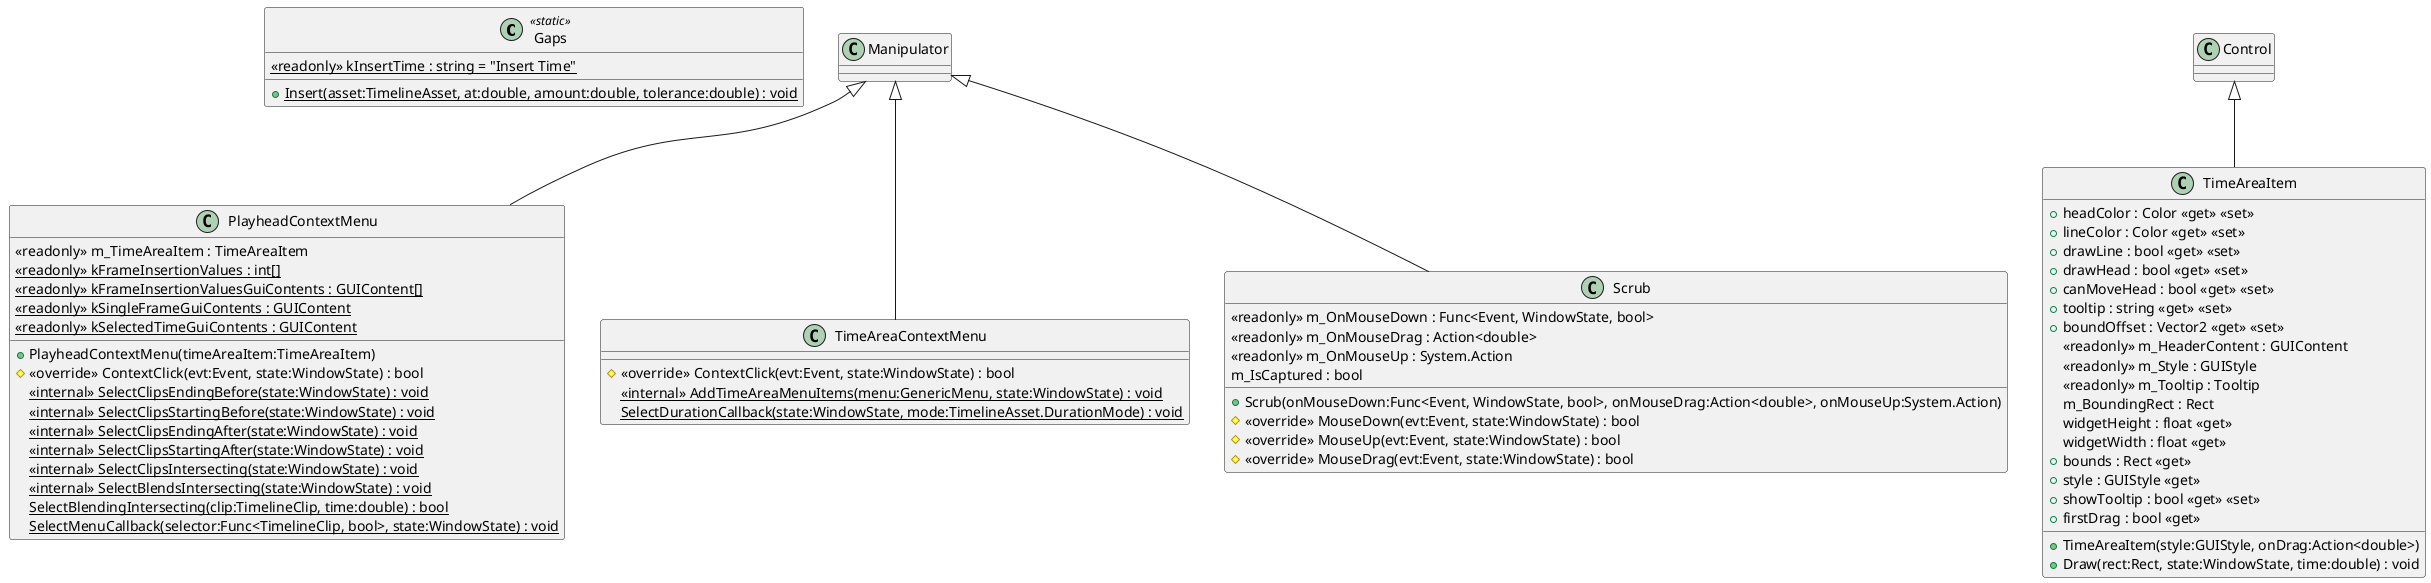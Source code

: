 @startuml
class Gaps <<static>> {
    {static} <<readonly>> kInsertTime : string = "Insert Time"
    + {static} Insert(asset:TimelineAsset, at:double, amount:double, tolerance:double) : void
}
class PlayheadContextMenu {
    <<readonly>> m_TimeAreaItem : TimeAreaItem
    {static} <<readonly>> kFrameInsertionValues : int[]
    {static} <<readonly>> kFrameInsertionValuesGuiContents : GUIContent[]
    {static} <<readonly>> kSingleFrameGuiContents : GUIContent
    {static} <<readonly>> kSelectedTimeGuiContents : GUIContent
    + PlayheadContextMenu(timeAreaItem:TimeAreaItem)
    # <<override>> ContextClick(evt:Event, state:WindowState) : bool
    <<internal>> {static} SelectClipsEndingBefore(state:WindowState) : void
    <<internal>> {static} SelectClipsStartingBefore(state:WindowState) : void
    <<internal>> {static} SelectClipsEndingAfter(state:WindowState) : void
    <<internal>> {static} SelectClipsStartingAfter(state:WindowState) : void
    <<internal>> {static} SelectClipsIntersecting(state:WindowState) : void
    <<internal>> {static} SelectBlendsIntersecting(state:WindowState) : void
    {static} SelectBlendingIntersecting(clip:TimelineClip, time:double) : bool
    {static} SelectMenuCallback(selector:Func<TimelineClip, bool>, state:WindowState) : void
}
class TimeAreaContextMenu {
    # <<override>> ContextClick(evt:Event, state:WindowState) : bool
    <<internal>> {static} AddTimeAreaMenuItems(menu:GenericMenu, state:WindowState) : void
    {static} SelectDurationCallback(state:WindowState, mode:TimelineAsset.DurationMode) : void
}
class Scrub {
    <<readonly>> m_OnMouseDown : Func<Event, WindowState, bool>
    <<readonly>> m_OnMouseDrag : Action<double>
    <<readonly>> m_OnMouseUp : System.Action
    m_IsCaptured : bool
    + Scrub(onMouseDown:Func<Event, WindowState, bool>, onMouseDrag:Action<double>, onMouseUp:System.Action)
    # <<override>> MouseDown(evt:Event, state:WindowState) : bool
    # <<override>> MouseUp(evt:Event, state:WindowState) : bool
    # <<override>> MouseDrag(evt:Event, state:WindowState) : bool
}
class TimeAreaItem {
    + headColor : Color <<get>> <<set>>
    + lineColor : Color <<get>> <<set>>
    + drawLine : bool <<get>> <<set>>
    + drawHead : bool <<get>> <<set>>
    + canMoveHead : bool <<get>> <<set>>
    + tooltip : string <<get>> <<set>>
    + boundOffset : Vector2 <<get>> <<set>>
    <<readonly>> m_HeaderContent : GUIContent
    <<readonly>> m_Style : GUIStyle
    <<readonly>> m_Tooltip : Tooltip
    m_BoundingRect : Rect
    widgetHeight : float <<get>>
    widgetWidth : float <<get>>
    + bounds : Rect <<get>>
    + style : GUIStyle <<get>>
    + showTooltip : bool <<get>> <<set>>
    + firstDrag : bool <<get>>
    + TimeAreaItem(style:GUIStyle, onDrag:Action<double>)
    + Draw(rect:Rect, state:WindowState, time:double) : void
}
Manipulator <|-- PlayheadContextMenu
Manipulator <|-- TimeAreaContextMenu
Manipulator <|-- Scrub
Control <|-- TimeAreaItem
@enduml
